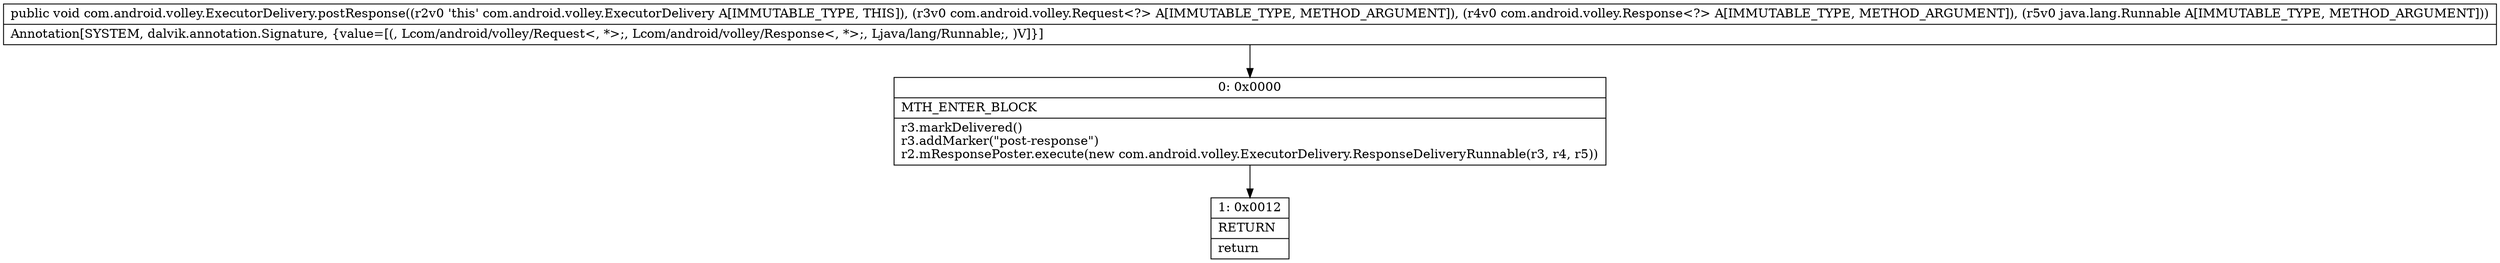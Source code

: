 digraph "CFG forcom.android.volley.ExecutorDelivery.postResponse(Lcom\/android\/volley\/Request;Lcom\/android\/volley\/Response;Ljava\/lang\/Runnable;)V" {
Node_0 [shape=record,label="{0\:\ 0x0000|MTH_ENTER_BLOCK\l|r3.markDelivered()\lr3.addMarker(\"post\-response\")\lr2.mResponsePoster.execute(new com.android.volley.ExecutorDelivery.ResponseDeliveryRunnable(r3, r4, r5))\l}"];
Node_1 [shape=record,label="{1\:\ 0x0012|RETURN\l|return\l}"];
MethodNode[shape=record,label="{public void com.android.volley.ExecutorDelivery.postResponse((r2v0 'this' com.android.volley.ExecutorDelivery A[IMMUTABLE_TYPE, THIS]), (r3v0 com.android.volley.Request\<?\> A[IMMUTABLE_TYPE, METHOD_ARGUMENT]), (r4v0 com.android.volley.Response\<?\> A[IMMUTABLE_TYPE, METHOD_ARGUMENT]), (r5v0 java.lang.Runnable A[IMMUTABLE_TYPE, METHOD_ARGUMENT]))  | Annotation[SYSTEM, dalvik.annotation.Signature, \{value=[(, Lcom\/android\/volley\/Request\<, *\>;, Lcom\/android\/volley\/Response\<, *\>;, Ljava\/lang\/Runnable;, )V]\}]\l}"];
MethodNode -> Node_0;
Node_0 -> Node_1;
}

